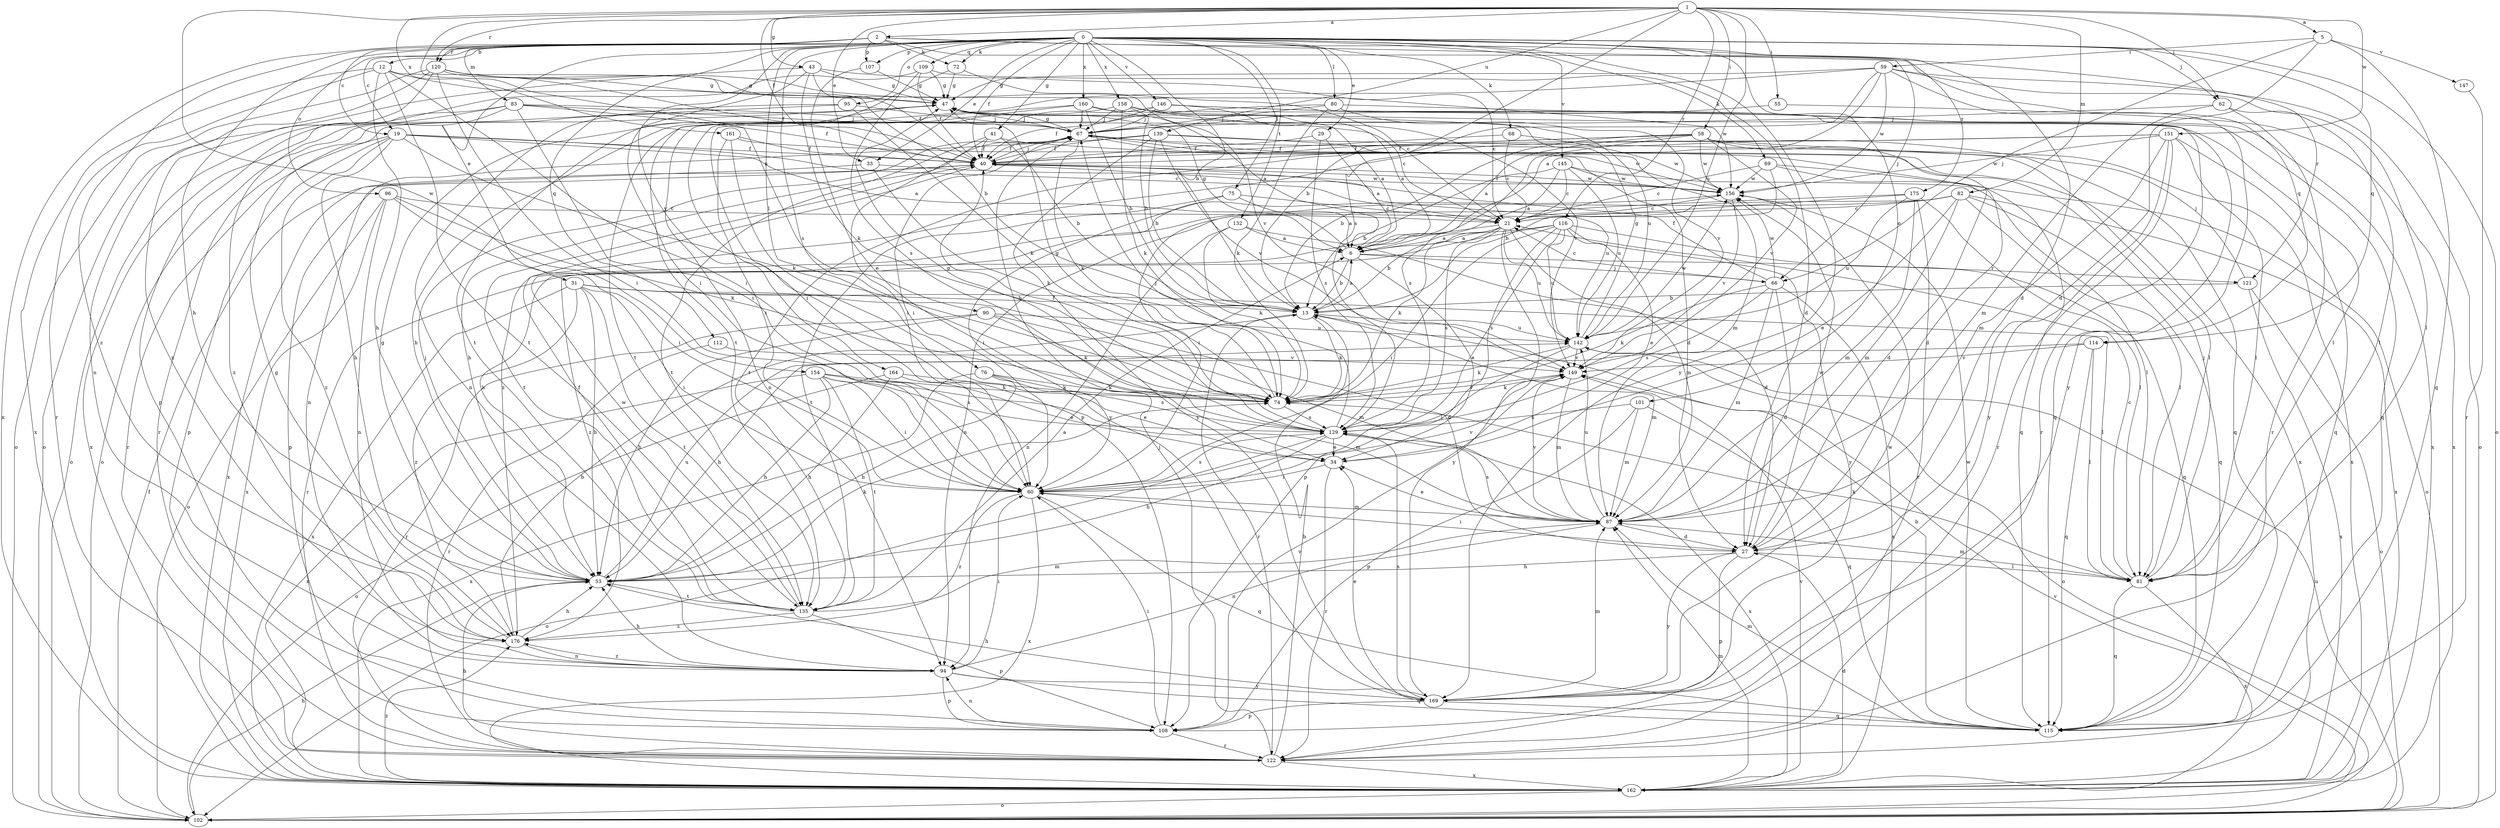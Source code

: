 strict digraph  {
0;
1;
2;
5;
6;
12;
13;
19;
21;
27;
29;
31;
33;
34;
40;
41;
43;
47;
53;
55;
58;
59;
60;
62;
66;
67;
68;
69;
72;
74;
75;
76;
80;
81;
82;
83;
87;
90;
94;
95;
96;
101;
102;
107;
108;
109;
112;
114;
115;
116;
120;
121;
122;
129;
132;
135;
139;
142;
145;
146;
147;
149;
151;
154;
156;
158;
160;
161;
162;
164;
169;
175;
176;
0 -> 12  [label=b];
0 -> 13  [label=b];
0 -> 19  [label=c];
0 -> 27  [label=d];
0 -> 29  [label=e];
0 -> 31  [label=e];
0 -> 33  [label=e];
0 -> 40  [label=f];
0 -> 41  [label=g];
0 -> 53  [label=h];
0 -> 62  [label=j];
0 -> 68  [label=k];
0 -> 69  [label=k];
0 -> 72  [label=k];
0 -> 75  [label=l];
0 -> 76  [label=l];
0 -> 80  [label=l];
0 -> 95  [label=o];
0 -> 96  [label=o];
0 -> 101  [label=o];
0 -> 102  [label=o];
0 -> 107  [label=p];
0 -> 109  [label=q];
0 -> 112  [label=q];
0 -> 114  [label=q];
0 -> 129  [label=s];
0 -> 132  [label=t];
0 -> 145  [label=v];
0 -> 146  [label=v];
0 -> 158  [label=x];
0 -> 160  [label=x];
0 -> 164  [label=y];
0 -> 169  [label=y];
0 -> 175  [label=z];
0 -> 176  [label=z];
1 -> 2  [label=a];
1 -> 5  [label=a];
1 -> 33  [label=e];
1 -> 40  [label=f];
1 -> 43  [label=g];
1 -> 55  [label=i];
1 -> 58  [label=i];
1 -> 62  [label=j];
1 -> 82  [label=m];
1 -> 90  [label=n];
1 -> 116  [label=r];
1 -> 120  [label=r];
1 -> 129  [label=s];
1 -> 139  [label=u];
1 -> 142  [label=u];
1 -> 151  [label=w];
1 -> 154  [label=w];
1 -> 161  [label=x];
2 -> 19  [label=c];
2 -> 66  [label=j];
2 -> 72  [label=k];
2 -> 83  [label=m];
2 -> 107  [label=p];
2 -> 114  [label=q];
2 -> 120  [label=r];
2 -> 121  [label=r];
2 -> 162  [label=x];
5 -> 27  [label=d];
5 -> 59  [label=i];
5 -> 66  [label=j];
5 -> 115  [label=q];
5 -> 147  [label=v];
6 -> 13  [label=b];
6 -> 34  [label=e];
6 -> 47  [label=g];
6 -> 66  [label=j];
6 -> 121  [label=r];
12 -> 47  [label=g];
12 -> 53  [label=h];
12 -> 60  [label=i];
12 -> 122  [label=r];
12 -> 135  [label=t];
12 -> 156  [label=w];
12 -> 162  [label=x];
13 -> 6  [label=a];
13 -> 74  [label=k];
13 -> 87  [label=m];
13 -> 122  [label=r];
13 -> 142  [label=u];
19 -> 6  [label=a];
19 -> 21  [label=c];
19 -> 40  [label=f];
19 -> 53  [label=h];
19 -> 74  [label=k];
19 -> 108  [label=p];
19 -> 122  [label=r];
19 -> 176  [label=z];
21 -> 6  [label=a];
21 -> 13  [label=b];
21 -> 74  [label=k];
21 -> 87  [label=m];
21 -> 122  [label=r];
21 -> 129  [label=s];
21 -> 142  [label=u];
21 -> 169  [label=y];
27 -> 53  [label=h];
27 -> 60  [label=i];
27 -> 81  [label=l];
27 -> 108  [label=p];
27 -> 156  [label=w];
27 -> 169  [label=y];
29 -> 6  [label=a];
29 -> 40  [label=f];
29 -> 129  [label=s];
31 -> 13  [label=b];
31 -> 27  [label=d];
31 -> 53  [label=h];
31 -> 60  [label=i];
31 -> 81  [label=l];
31 -> 135  [label=t];
31 -> 162  [label=x];
31 -> 176  [label=z];
33 -> 74  [label=k];
33 -> 156  [label=w];
33 -> 162  [label=x];
34 -> 60  [label=i];
34 -> 122  [label=r];
40 -> 67  [label=j];
40 -> 108  [label=p];
40 -> 135  [label=t];
40 -> 142  [label=u];
40 -> 156  [label=w];
41 -> 13  [label=b];
41 -> 40  [label=f];
41 -> 60  [label=i];
41 -> 115  [label=q];
41 -> 135  [label=t];
43 -> 21  [label=c];
43 -> 40  [label=f];
43 -> 47  [label=g];
43 -> 60  [label=i];
43 -> 74  [label=k];
43 -> 102  [label=o];
47 -> 67  [label=j];
47 -> 122  [label=r];
47 -> 149  [label=v];
53 -> 47  [label=g];
53 -> 67  [label=j];
53 -> 74  [label=k];
53 -> 135  [label=t];
53 -> 142  [label=u];
55 -> 67  [label=j];
55 -> 162  [label=x];
58 -> 6  [label=a];
58 -> 13  [label=b];
58 -> 27  [label=d];
58 -> 40  [label=f];
58 -> 115  [label=q];
58 -> 129  [label=s];
58 -> 135  [label=t];
58 -> 149  [label=v];
58 -> 156  [label=w];
58 -> 162  [label=x];
59 -> 6  [label=a];
59 -> 13  [label=b];
59 -> 47  [label=g];
59 -> 81  [label=l];
59 -> 102  [label=o];
59 -> 135  [label=t];
59 -> 156  [label=w];
59 -> 169  [label=y];
60 -> 87  [label=m];
60 -> 115  [label=q];
60 -> 129  [label=s];
60 -> 149  [label=v];
60 -> 162  [label=x];
60 -> 176  [label=z];
62 -> 67  [label=j];
62 -> 81  [label=l];
62 -> 87  [label=m];
62 -> 122  [label=r];
66 -> 21  [label=c];
66 -> 27  [label=d];
66 -> 40  [label=f];
66 -> 74  [label=k];
66 -> 87  [label=m];
66 -> 129  [label=s];
66 -> 156  [label=w];
66 -> 162  [label=x];
67 -> 40  [label=f];
67 -> 47  [label=g];
67 -> 53  [label=h];
67 -> 60  [label=i];
67 -> 74  [label=k];
67 -> 156  [label=w];
67 -> 162  [label=x];
68 -> 21  [label=c];
68 -> 40  [label=f];
68 -> 156  [label=w];
69 -> 13  [label=b];
69 -> 21  [label=c];
69 -> 27  [label=d];
69 -> 102  [label=o];
69 -> 156  [label=w];
72 -> 47  [label=g];
72 -> 135  [label=t];
72 -> 149  [label=v];
74 -> 47  [label=g];
74 -> 129  [label=s];
74 -> 149  [label=v];
75 -> 6  [label=a];
75 -> 21  [label=c];
75 -> 60  [label=i];
75 -> 135  [label=t];
76 -> 34  [label=e];
76 -> 53  [label=h];
76 -> 74  [label=k];
76 -> 129  [label=s];
76 -> 162  [label=x];
80 -> 60  [label=i];
80 -> 67  [label=j];
80 -> 74  [label=k];
80 -> 122  [label=r];
80 -> 149  [label=v];
81 -> 21  [label=c];
81 -> 67  [label=j];
81 -> 74  [label=k];
81 -> 87  [label=m];
81 -> 115  [label=q];
81 -> 162  [label=x];
82 -> 21  [label=c];
82 -> 34  [label=e];
82 -> 53  [label=h];
82 -> 81  [label=l];
82 -> 87  [label=m];
82 -> 94  [label=n];
82 -> 115  [label=q];
82 -> 162  [label=x];
83 -> 21  [label=c];
83 -> 40  [label=f];
83 -> 60  [label=i];
83 -> 67  [label=j];
83 -> 102  [label=o];
83 -> 162  [label=x];
83 -> 176  [label=z];
87 -> 27  [label=d];
87 -> 34  [label=e];
87 -> 94  [label=n];
87 -> 129  [label=s];
87 -> 142  [label=u];
87 -> 149  [label=v];
90 -> 53  [label=h];
90 -> 74  [label=k];
90 -> 87  [label=m];
90 -> 122  [label=r];
90 -> 142  [label=u];
94 -> 53  [label=h];
94 -> 60  [label=i];
94 -> 108  [label=p];
94 -> 115  [label=q];
94 -> 169  [label=y];
94 -> 176  [label=z];
95 -> 67  [label=j];
95 -> 74  [label=k];
95 -> 94  [label=n];
95 -> 102  [label=o];
96 -> 21  [label=c];
96 -> 60  [label=i];
96 -> 74  [label=k];
96 -> 94  [label=n];
96 -> 102  [label=o];
96 -> 162  [label=x];
101 -> 87  [label=m];
101 -> 108  [label=p];
101 -> 115  [label=q];
101 -> 129  [label=s];
102 -> 40  [label=f];
102 -> 53  [label=h];
102 -> 142  [label=u];
102 -> 149  [label=v];
107 -> 34  [label=e];
107 -> 47  [label=g];
108 -> 60  [label=i];
108 -> 94  [label=n];
108 -> 122  [label=r];
108 -> 149  [label=v];
109 -> 27  [label=d];
109 -> 40  [label=f];
109 -> 47  [label=g];
109 -> 108  [label=p];
109 -> 129  [label=s];
112 -> 122  [label=r];
112 -> 149  [label=v];
114 -> 53  [label=h];
114 -> 81  [label=l];
114 -> 115  [label=q];
114 -> 149  [label=v];
115 -> 13  [label=b];
115 -> 87  [label=m];
115 -> 156  [label=w];
116 -> 6  [label=a];
116 -> 34  [label=e];
116 -> 60  [label=i];
116 -> 108  [label=p];
116 -> 115  [label=q];
116 -> 129  [label=s];
116 -> 142  [label=u];
116 -> 169  [label=y];
116 -> 176  [label=z];
120 -> 13  [label=b];
120 -> 21  [label=c];
120 -> 40  [label=f];
120 -> 47  [label=g];
120 -> 60  [label=i];
120 -> 94  [label=n];
120 -> 102  [label=o];
120 -> 176  [label=z];
121 -> 13  [label=b];
121 -> 67  [label=j];
121 -> 102  [label=o];
121 -> 162  [label=x];
122 -> 13  [label=b];
122 -> 53  [label=h];
122 -> 67  [label=j];
122 -> 162  [label=x];
129 -> 34  [label=e];
129 -> 40  [label=f];
129 -> 47  [label=g];
129 -> 53  [label=h];
129 -> 67  [label=j];
129 -> 102  [label=o];
129 -> 162  [label=x];
132 -> 6  [label=a];
132 -> 27  [label=d];
132 -> 74  [label=k];
132 -> 94  [label=n];
135 -> 6  [label=a];
135 -> 40  [label=f];
135 -> 87  [label=m];
135 -> 108  [label=p];
135 -> 156  [label=w];
135 -> 176  [label=z];
139 -> 13  [label=b];
139 -> 40  [label=f];
139 -> 81  [label=l];
139 -> 87  [label=m];
139 -> 94  [label=n];
139 -> 149  [label=v];
139 -> 169  [label=y];
142 -> 47  [label=g];
142 -> 60  [label=i];
142 -> 74  [label=k];
142 -> 102  [label=o];
142 -> 149  [label=v];
142 -> 156  [label=w];
145 -> 6  [label=a];
145 -> 13  [label=b];
145 -> 21  [label=c];
145 -> 81  [label=l];
145 -> 142  [label=u];
145 -> 156  [label=w];
146 -> 6  [label=a];
146 -> 40  [label=f];
146 -> 67  [label=j];
146 -> 108  [label=p];
146 -> 115  [label=q];
146 -> 162  [label=x];
147 -> 122  [label=r];
149 -> 74  [label=k];
149 -> 87  [label=m];
151 -> 40  [label=f];
151 -> 81  [label=l];
151 -> 87  [label=m];
151 -> 115  [label=q];
151 -> 122  [label=r];
151 -> 156  [label=w];
151 -> 169  [label=y];
151 -> 176  [label=z];
154 -> 53  [label=h];
154 -> 60  [label=i];
154 -> 74  [label=k];
154 -> 87  [label=m];
154 -> 129  [label=s];
154 -> 135  [label=t];
154 -> 162  [label=x];
156 -> 21  [label=c];
156 -> 40  [label=f];
156 -> 149  [label=v];
158 -> 6  [label=a];
158 -> 13  [label=b];
158 -> 67  [label=j];
158 -> 74  [label=k];
158 -> 94  [label=n];
158 -> 115  [label=q];
158 -> 142  [label=u];
160 -> 6  [label=a];
160 -> 13  [label=b];
160 -> 53  [label=h];
160 -> 67  [label=j];
160 -> 81  [label=l];
160 -> 135  [label=t];
161 -> 27  [label=d];
161 -> 40  [label=f];
161 -> 60  [label=i];
161 -> 169  [label=y];
162 -> 27  [label=d];
162 -> 87  [label=m];
162 -> 102  [label=o];
162 -> 149  [label=v];
162 -> 176  [label=z];
164 -> 34  [label=e];
164 -> 53  [label=h];
164 -> 74  [label=k];
164 -> 102  [label=o];
169 -> 34  [label=e];
169 -> 53  [label=h];
169 -> 87  [label=m];
169 -> 108  [label=p];
169 -> 115  [label=q];
169 -> 129  [label=s];
169 -> 156  [label=w];
175 -> 21  [label=c];
175 -> 60  [label=i];
175 -> 81  [label=l];
175 -> 87  [label=m];
175 -> 122  [label=r];
175 -> 142  [label=u];
176 -> 13  [label=b];
176 -> 47  [label=g];
176 -> 53  [label=h];
176 -> 94  [label=n];
}
